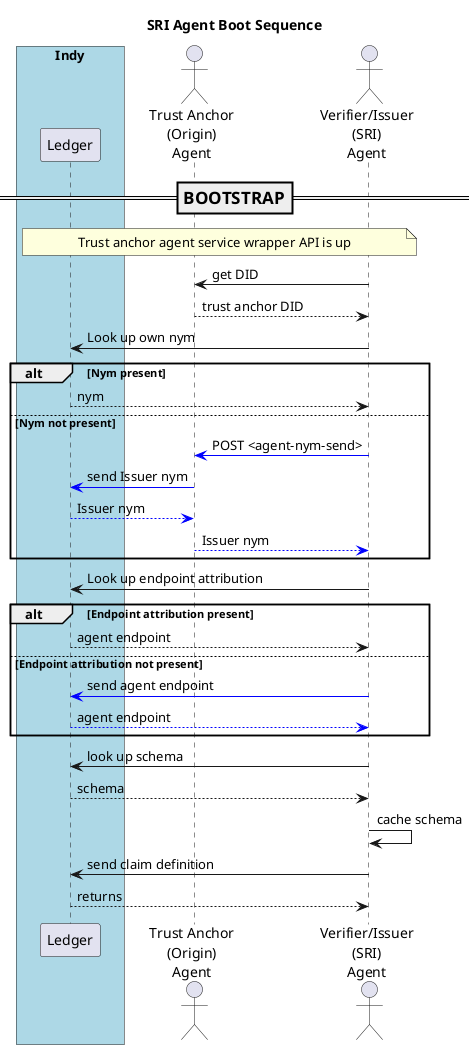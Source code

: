 @startuml
/'
Copyright 2017 Government of Canada - Public Services and Procurement Canada - buyandsell.gc.ca

Licensed under the Apache License, Version 2.0 (the "License");
you may not use this file except in compliance with the License.
You may obtain a copy of the License at

http://www.apache.org/licenses/LICENSE-2.0

Unless required by applicable law or agreed to in writing, software
distributed under the License is distributed on an "AS IS" BASIS,
WITHOUT WARRANTIES OR CONDITIONS OF ANY KIND, either express or implied.
See the License for the specific language governing permissions and
limitations under the License.
'/

skinparam ParticipantPadding 20
skinparam BaloxPadding 20

title SRI Agent Boot Sequence


box "Indy" #LightBlue
    participant "Ledger" as ledger
endbox
actor "Trust Anchor\n(Origin)\nAgent" as tag
actor "Verifier/Issuer\n(SRI)\nAgent" as sag

=== BOOTSTRAP ==
note over ledger, sag
Trust anchor agent service wrapper API is up
endnote

sag -> tag: get DID
tag --> sag: trust anchor DID

sag -> ledger: Look up own nym
alt Nym present
    ledger --> sag: nym
else Nym not present
    sag -[#blue]> tag: POST <agent-nym-send>
    tag -[#blue]> ledger: send Issuer nym
    ledger --[#blue]> tag: Issuer nym
    tag --[#blue]> sag: Issuer nym
end

sag -> ledger: Look up endpoint attribution
alt Endpoint attribution present
    ledger --> sag: agent endpoint
else Endpoint attribution not present
    sag -[#blue]> ledger: send agent endpoint
    ledger --[#blue]> sag: agent endpoint
end

sag -> ledger: look up schema
ledger --> sag: schema
sag -> sag: cache schema

sag -> ledger: send claim definition
ledger --> sag: returns

@enduml
